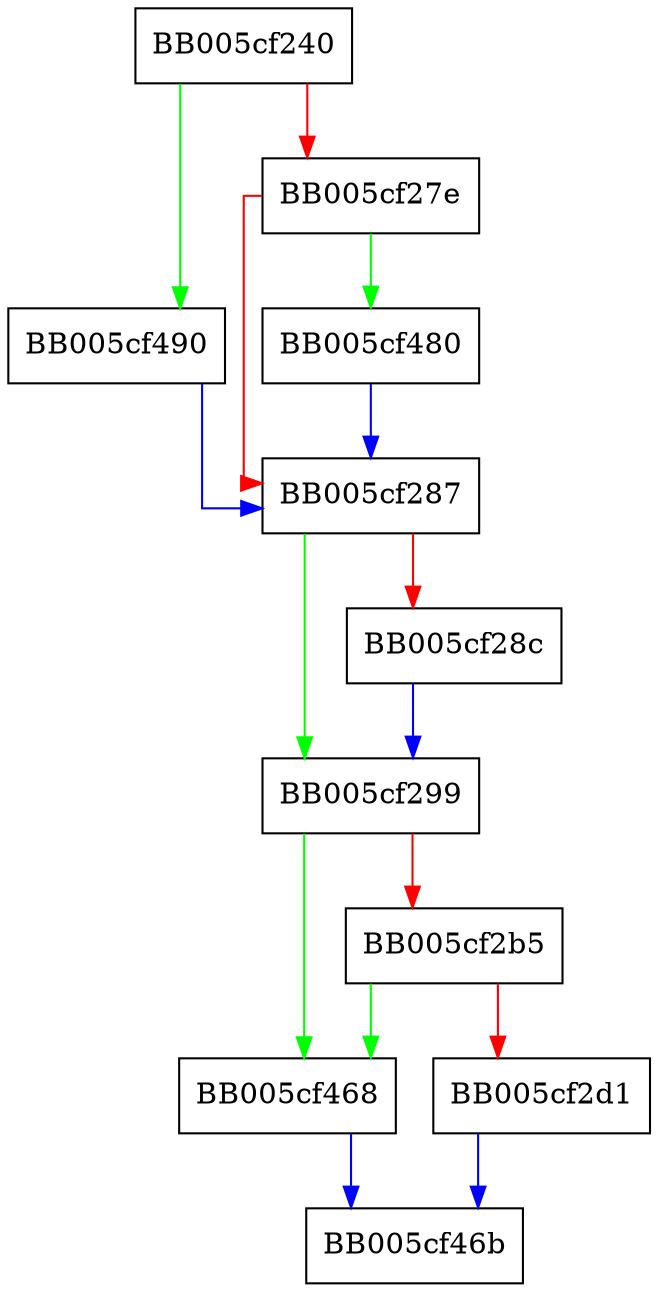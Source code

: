 digraph PKCS5_PBKDF2_HMAC {
  node [shape="box"];
  graph [splines=ortho];
  BB005cf240 -> BB005cf490 [color="green"];
  BB005cf240 -> BB005cf27e [color="red"];
  BB005cf27e -> BB005cf480 [color="green"];
  BB005cf27e -> BB005cf287 [color="red"];
  BB005cf287 -> BB005cf299 [color="green"];
  BB005cf287 -> BB005cf28c [color="red"];
  BB005cf28c -> BB005cf299 [color="blue"];
  BB005cf299 -> BB005cf468 [color="green"];
  BB005cf299 -> BB005cf2b5 [color="red"];
  BB005cf2b5 -> BB005cf468 [color="green"];
  BB005cf2b5 -> BB005cf2d1 [color="red"];
  BB005cf2d1 -> BB005cf46b [color="blue"];
  BB005cf468 -> BB005cf46b [color="blue"];
  BB005cf480 -> BB005cf287 [color="blue"];
  BB005cf490 -> BB005cf287 [color="blue"];
}